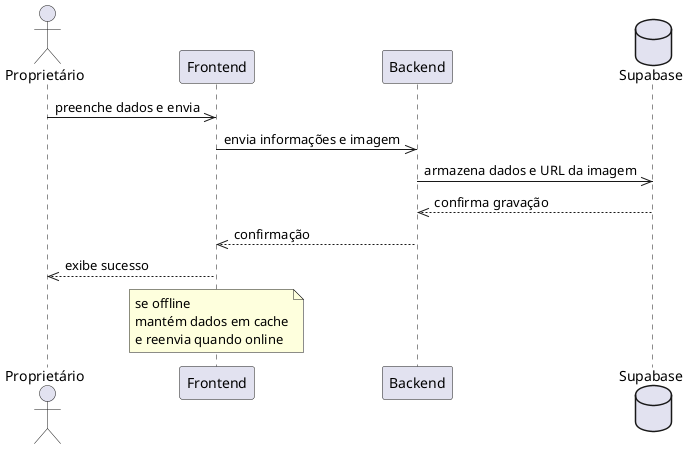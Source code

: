 @startuml
actor Proprietário
participant Frontend
participant Backend
database DB as "Supabase"
Proprietário ->> Frontend: preenche dados e envia
Frontend ->> Backend: envia informações e imagem
Backend ->> DB: armazena dados e URL da imagem
DB -->> Backend: confirma gravação
Backend -->> Frontend: confirmação
Frontend -->> Proprietário: exibe sucesso
note over Frontend
    se offline
    mantém dados em cache
    e reenvia quando online
end note
@enduml
